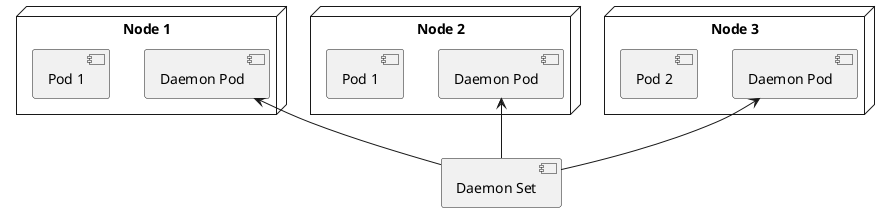@startuml

node "Node 1" {
    component "Pod 1" as pod11
    component "Daemon Pod" as pod1
}

node "Node 2" {
    component "Pod 1" as pod21
    component "Daemon Pod" as pod2
}

node "Node 3" {
    component "Pod 2" as pod32
    component "Daemon Pod" as pod3
}

component "Daemon Set" as daemon

daemon -up-> pod1
daemon -up-> pod2
daemon -up-> pod3

@enduml
